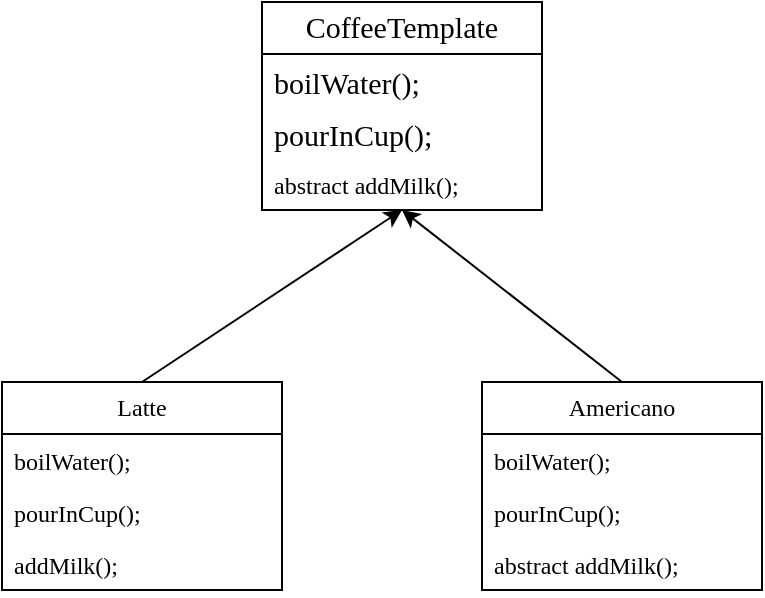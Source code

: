<mxfile version="26.0.14">
  <diagram name="第 1 页" id="752u-f7Yjkx3OtLUOCj3">
    <mxGraphModel dx="658" dy="434" grid="1" gridSize="10" guides="1" tooltips="1" connect="1" arrows="1" fold="1" page="1" pageScale="1" pageWidth="827" pageHeight="1169" math="0" shadow="0">
      <root>
        <mxCell id="0" />
        <mxCell id="1" parent="0" />
        <mxCell id="rI_YomH8ywqovsCWZQNp-4" value="&lt;p style=&quot;margin: 0px; font-variant-numeric: normal; font-variant-east-asian: normal; font-variant-alternates: normal; font-size-adjust: none; font-kerning: auto; font-optical-sizing: auto; font-feature-settings: normal; font-variation-settings: normal; font-variant-position: normal; font-variant-emoji: normal; font-stretch: normal; font-size: 15px; line-height: normal; text-align: start;&quot; class=&quot;p1&quot;&gt;CoffeeTemplate&lt;/p&gt;" style="swimlane;fontStyle=0;childLayout=stackLayout;horizontal=1;startSize=26;fillColor=none;horizontalStack=0;resizeParent=1;resizeParentMax=0;resizeLast=0;collapsible=1;marginBottom=0;whiteSpace=wrap;html=1;fontColor=default;fontFamily=Times New Roman;" vertex="1" parent="1">
          <mxGeometry x="290" y="200" width="140" height="104" as="geometry" />
        </mxCell>
        <mxCell id="rI_YomH8ywqovsCWZQNp-5" value="&lt;p style=&quot;margin: 0px; font-variant-numeric: normal; font-variant-east-asian: normal; font-variant-alternates: normal; font-size-adjust: none; font-kerning: auto; font-optical-sizing: auto; font-feature-settings: normal; font-variation-settings: normal; font-variant-position: normal; font-variant-emoji: normal; font-stretch: normal; font-size: 15px; line-height: normal;&quot; class=&quot;p1&quot;&gt;boilWater();&lt;/p&gt;" style="text;strokeColor=none;fillColor=none;align=left;verticalAlign=top;spacingLeft=4;spacingRight=4;overflow=hidden;rotatable=0;points=[[0,0.5],[1,0.5]];portConstraint=eastwest;whiteSpace=wrap;html=1;fontColor=default;fontFamily=Times New Roman;" vertex="1" parent="rI_YomH8ywqovsCWZQNp-4">
          <mxGeometry y="26" width="140" height="26" as="geometry" />
        </mxCell>
        <mxCell id="rI_YomH8ywqovsCWZQNp-6" value="&lt;p style=&quot;margin: 0px; font-variant-numeric: normal; font-variant-east-asian: normal; font-variant-alternates: normal; font-size-adjust: none; font-kerning: auto; font-optical-sizing: auto; font-feature-settings: normal; font-variation-settings: normal; font-variant-position: normal; font-variant-emoji: normal; font-stretch: normal; font-size: 15px; line-height: normal;&quot; class=&quot;p1&quot;&gt;pourInCup();&lt;/p&gt;" style="text;strokeColor=none;fillColor=none;align=left;verticalAlign=top;spacingLeft=4;spacingRight=4;overflow=hidden;rotatable=0;points=[[0,0.5],[1,0.5]];portConstraint=eastwest;whiteSpace=wrap;html=1;fontColor=default;fontFamily=Times New Roman;" vertex="1" parent="rI_YomH8ywqovsCWZQNp-4">
          <mxGeometry y="52" width="140" height="26" as="geometry" />
        </mxCell>
        <mxCell id="rI_YomH8ywqovsCWZQNp-7" value="abstract addMilk();" style="text;strokeColor=none;fillColor=none;align=left;verticalAlign=top;spacingLeft=4;spacingRight=4;overflow=hidden;rotatable=0;points=[[0,0.5],[1,0.5]];portConstraint=eastwest;whiteSpace=wrap;html=1;fontColor=default;fontFamily=Times New Roman;" vertex="1" parent="rI_YomH8ywqovsCWZQNp-4">
          <mxGeometry y="78" width="140" height="26" as="geometry" />
        </mxCell>
        <mxCell id="rI_YomH8ywqovsCWZQNp-16" style="rounded=0;orthogonalLoop=1;jettySize=auto;html=1;entryX=0.5;entryY=1;entryDx=0;entryDy=0;exitX=0.5;exitY=0;exitDx=0;exitDy=0;fontColor=default;fontFamily=Times New Roman;" edge="1" parent="1" source="rI_YomH8ywqovsCWZQNp-8" target="rI_YomH8ywqovsCWZQNp-4">
          <mxGeometry relative="1" as="geometry" />
        </mxCell>
        <mxCell id="rI_YomH8ywqovsCWZQNp-8" value="Latte" style="swimlane;fontStyle=0;childLayout=stackLayout;horizontal=1;startSize=26;fillColor=none;horizontalStack=0;resizeParent=1;resizeParentMax=0;resizeLast=0;collapsible=1;marginBottom=0;whiteSpace=wrap;html=1;fontColor=default;fontFamily=Times New Roman;" vertex="1" parent="1">
          <mxGeometry x="160" y="390" width="140" height="104" as="geometry" />
        </mxCell>
        <mxCell id="rI_YomH8ywqovsCWZQNp-9" value="boilWater();" style="text;strokeColor=none;fillColor=none;align=left;verticalAlign=top;spacingLeft=4;spacingRight=4;overflow=hidden;rotatable=0;points=[[0,0.5],[1,0.5]];portConstraint=eastwest;whiteSpace=wrap;html=1;fontColor=default;fontFamily=Times New Roman;" vertex="1" parent="rI_YomH8ywqovsCWZQNp-8">
          <mxGeometry y="26" width="140" height="26" as="geometry" />
        </mxCell>
        <mxCell id="rI_YomH8ywqovsCWZQNp-10" value="pourInCup();" style="text;strokeColor=none;fillColor=none;align=left;verticalAlign=top;spacingLeft=4;spacingRight=4;overflow=hidden;rotatable=0;points=[[0,0.5],[1,0.5]];portConstraint=eastwest;whiteSpace=wrap;html=1;fontColor=default;fontFamily=Times New Roman;" vertex="1" parent="rI_YomH8ywqovsCWZQNp-8">
          <mxGeometry y="52" width="140" height="26" as="geometry" />
        </mxCell>
        <mxCell id="rI_YomH8ywqovsCWZQNp-11" value="addMilk();" style="text;strokeColor=none;fillColor=none;align=left;verticalAlign=top;spacingLeft=4;spacingRight=4;overflow=hidden;rotatable=0;points=[[0,0.5],[1,0.5]];portConstraint=eastwest;whiteSpace=wrap;html=1;fontColor=default;fontFamily=Times New Roman;" vertex="1" parent="rI_YomH8ywqovsCWZQNp-8">
          <mxGeometry y="78" width="140" height="26" as="geometry" />
        </mxCell>
        <mxCell id="rI_YomH8ywqovsCWZQNp-17" style="rounded=0;orthogonalLoop=1;jettySize=auto;html=1;entryX=0.5;entryY=1;entryDx=0;entryDy=0;exitX=0.5;exitY=0;exitDx=0;exitDy=0;fontColor=default;fontFamily=Times New Roman;" edge="1" parent="1" source="rI_YomH8ywqovsCWZQNp-12" target="rI_YomH8ywqovsCWZQNp-4">
          <mxGeometry relative="1" as="geometry">
            <mxPoint x="360" y="310" as="targetPoint" />
          </mxGeometry>
        </mxCell>
        <mxCell id="rI_YomH8ywqovsCWZQNp-12" value="Americano" style="swimlane;fontStyle=0;childLayout=stackLayout;horizontal=1;startSize=26;fillColor=none;horizontalStack=0;resizeParent=1;resizeParentMax=0;resizeLast=0;collapsible=1;marginBottom=0;whiteSpace=wrap;html=1;fontColor=default;fontFamily=Times New Roman;" vertex="1" parent="1">
          <mxGeometry x="400" y="390" width="140" height="104" as="geometry" />
        </mxCell>
        <mxCell id="rI_YomH8ywqovsCWZQNp-13" value="boilWater();" style="text;strokeColor=none;fillColor=none;align=left;verticalAlign=top;spacingLeft=4;spacingRight=4;overflow=hidden;rotatable=0;points=[[0,0.5],[1,0.5]];portConstraint=eastwest;whiteSpace=wrap;html=1;fontColor=default;fontFamily=Times New Roman;" vertex="1" parent="rI_YomH8ywqovsCWZQNp-12">
          <mxGeometry y="26" width="140" height="26" as="geometry" />
        </mxCell>
        <mxCell id="rI_YomH8ywqovsCWZQNp-14" value="pourInCup();" style="text;strokeColor=none;fillColor=none;align=left;verticalAlign=top;spacingLeft=4;spacingRight=4;overflow=hidden;rotatable=0;points=[[0,0.5],[1,0.5]];portConstraint=eastwest;whiteSpace=wrap;html=1;fontColor=default;fontFamily=Times New Roman;" vertex="1" parent="rI_YomH8ywqovsCWZQNp-12">
          <mxGeometry y="52" width="140" height="26" as="geometry" />
        </mxCell>
        <mxCell id="rI_YomH8ywqovsCWZQNp-15" value="abstract addMilk();" style="text;strokeColor=none;fillColor=none;align=left;verticalAlign=top;spacingLeft=4;spacingRight=4;overflow=hidden;rotatable=0;points=[[0,0.5],[1,0.5]];portConstraint=eastwest;whiteSpace=wrap;html=1;fontColor=default;fontFamily=Times New Roman;" vertex="1" parent="rI_YomH8ywqovsCWZQNp-12">
          <mxGeometry y="78" width="140" height="26" as="geometry" />
        </mxCell>
      </root>
    </mxGraphModel>
  </diagram>
</mxfile>
